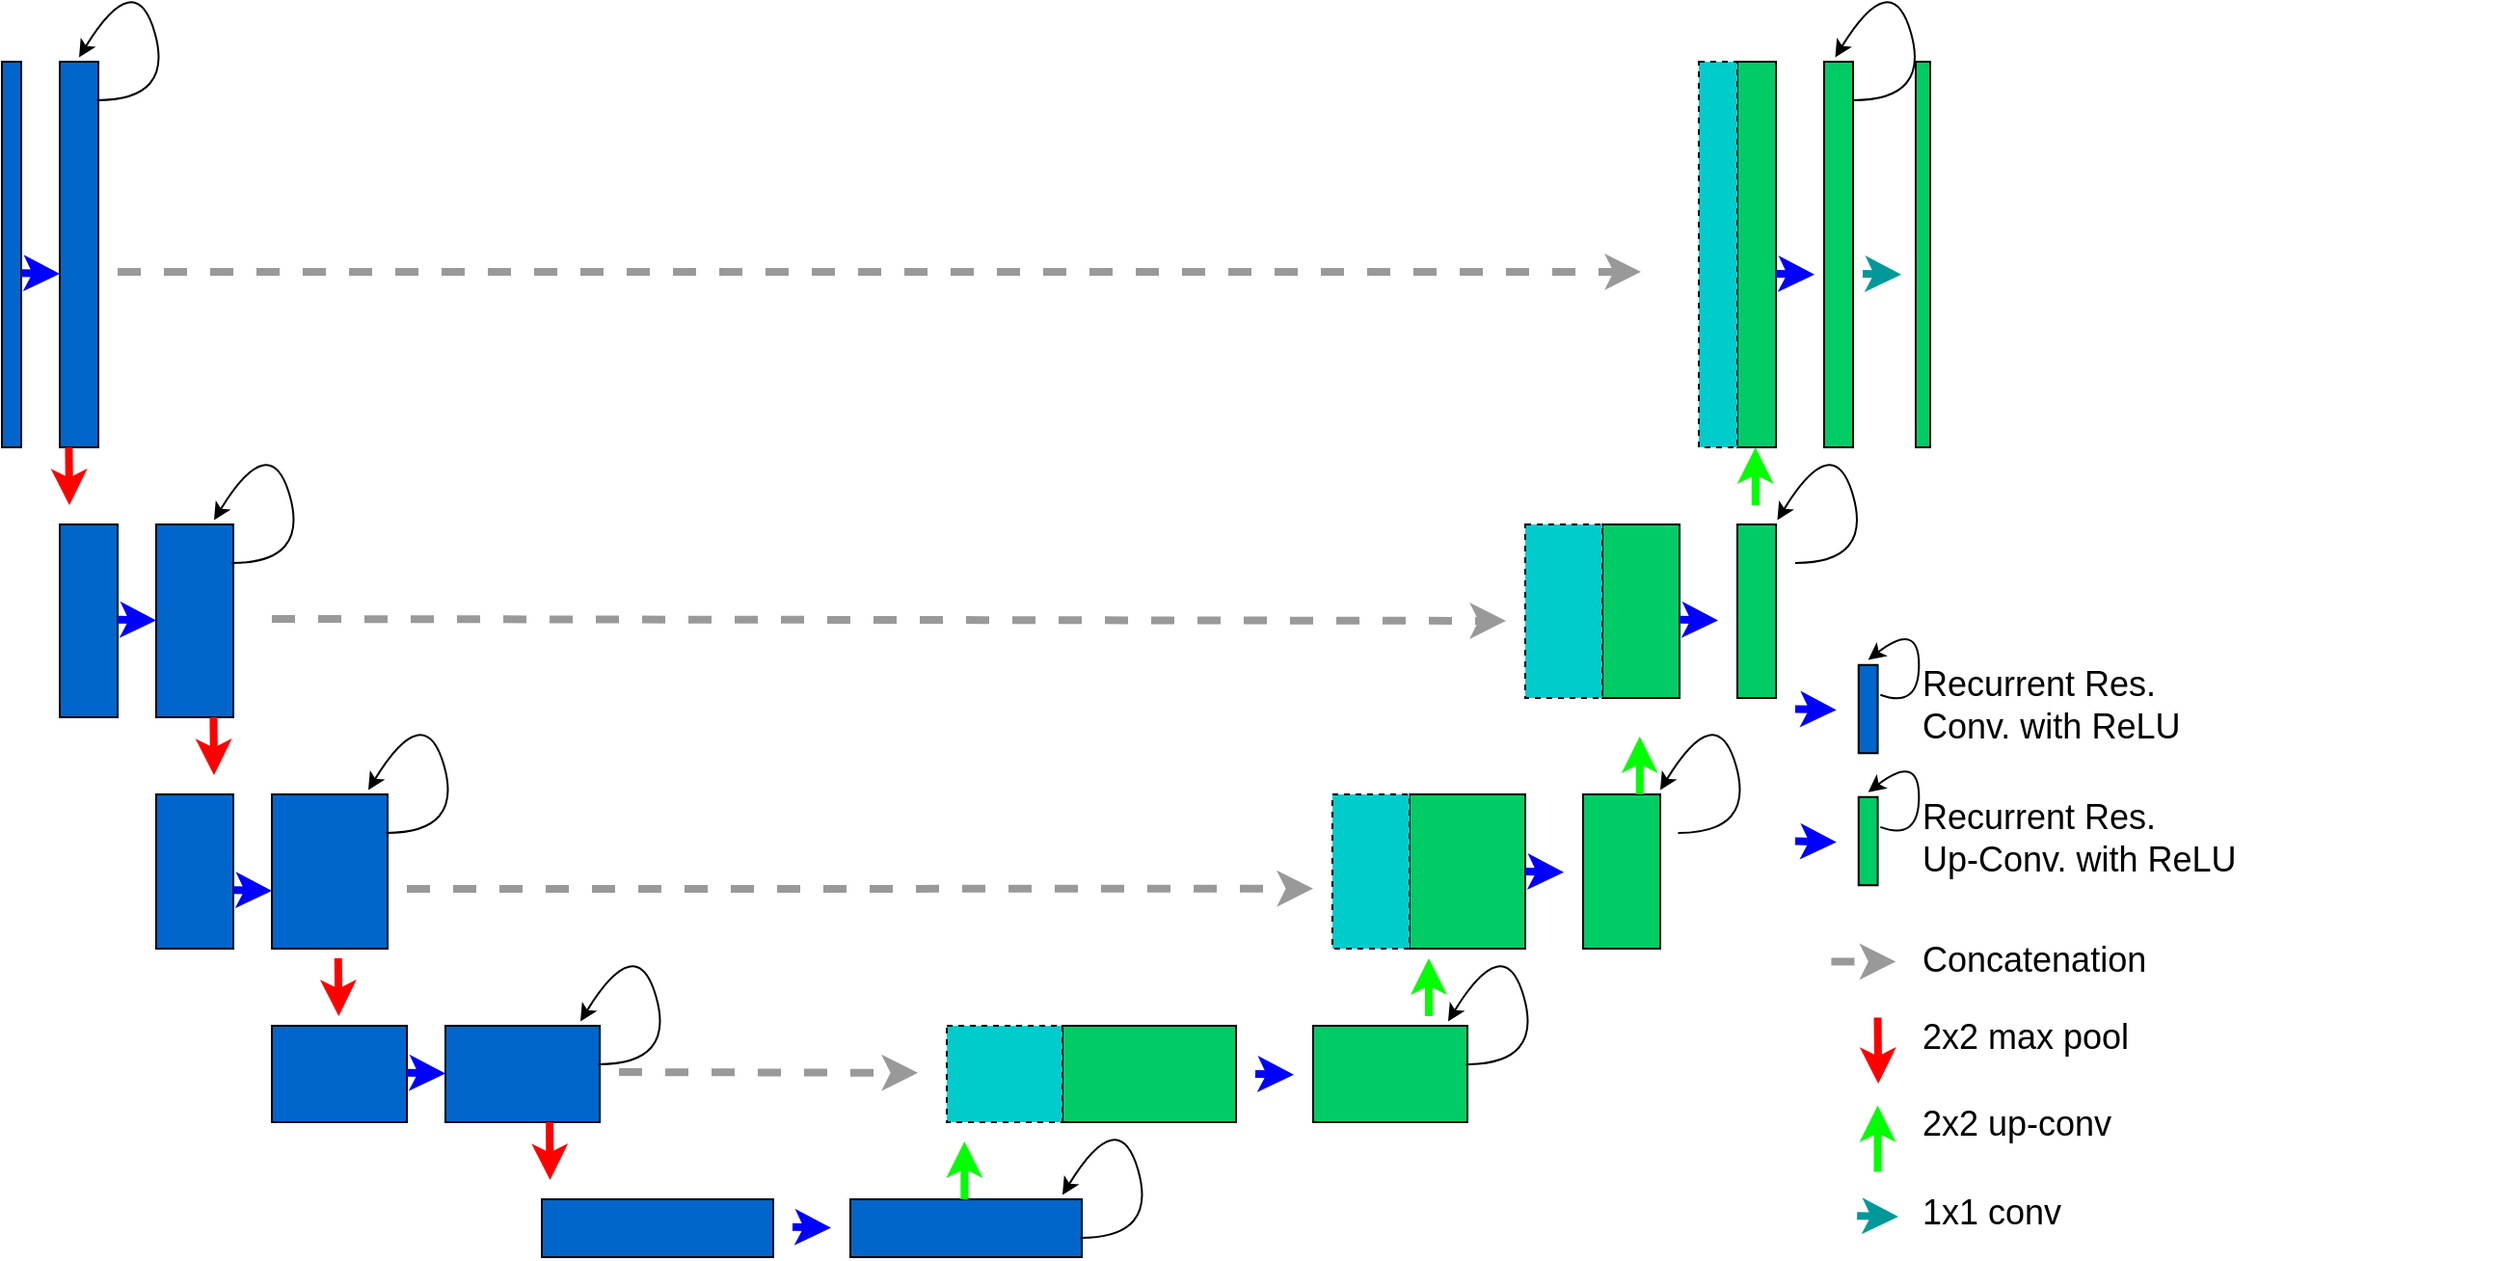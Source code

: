 <mxfile version="20.2.5" type="github"><diagram id="FYNhYHmv1s_CumY7zgUR" name="Page-1"><mxGraphModel dx="1022" dy="616" grid="1" gridSize="10" guides="1" tooltips="1" connect="1" arrows="1" fold="1" page="1" pageScale="1" pageWidth="850" pageHeight="1100" math="0" shadow="0"><root><mxCell id="0"/><mxCell id="1" parent="0"/><mxCell id="ulKWUaOaeuFDGbGcjOlc-2" value="" style="verticalLabelPosition=bottom;verticalAlign=top;html=1;shape=mxgraph.basic.rect;fillColor2=none;strokeWidth=1;size=20;indent=5;fillColor=#0066CC;" parent="1" vertex="1"><mxGeometry x="140" y="150" width="10" height="200" as="geometry"/></mxCell><mxCell id="ulKWUaOaeuFDGbGcjOlc-3" value="" style="verticalLabelPosition=bottom;verticalAlign=top;html=1;shape=mxgraph.basic.rect;fillColor2=none;strokeWidth=1;size=20;indent=5;fillColor=#0066CC;" parent="1" vertex="1"><mxGeometry x="170" y="150" width="20" height="200" as="geometry"/></mxCell><mxCell id="ulKWUaOaeuFDGbGcjOlc-5" value="" style="verticalLabelPosition=bottom;verticalAlign=top;html=1;shape=mxgraph.basic.rect;fillColor2=none;strokeWidth=1;size=20;indent=5;fillColor=#0066CC;" parent="1" vertex="1"><mxGeometry x="170" y="390" width="30" height="100" as="geometry"/></mxCell><mxCell id="ulKWUaOaeuFDGbGcjOlc-6" value="" style="verticalLabelPosition=bottom;verticalAlign=top;html=1;shape=mxgraph.basic.rect;fillColor2=none;strokeWidth=1;size=20;indent=5;fillColor=#0066CC;" parent="1" vertex="1"><mxGeometry x="220" y="390" width="40" height="100" as="geometry"/></mxCell><mxCell id="ulKWUaOaeuFDGbGcjOlc-7" value="" style="verticalLabelPosition=bottom;verticalAlign=top;html=1;shape=mxgraph.basic.rect;fillColor2=none;strokeWidth=1;size=20;indent=5;fillColor=#0066CC;" parent="1" vertex="1"><mxGeometry x="220" y="530" width="40" height="80" as="geometry"/></mxCell><mxCell id="ulKWUaOaeuFDGbGcjOlc-8" value="" style="verticalLabelPosition=bottom;verticalAlign=top;html=1;shape=mxgraph.basic.rect;fillColor2=none;strokeWidth=1;size=20;indent=5;fillColor=#0066CC;" parent="1" vertex="1"><mxGeometry x="280" y="530" width="60" height="80" as="geometry"/></mxCell><mxCell id="ulKWUaOaeuFDGbGcjOlc-10" value="" style="verticalLabelPosition=bottom;verticalAlign=top;html=1;shape=mxgraph.basic.rect;fillColor2=none;strokeWidth=1;size=20;indent=5;fillColor=#0066CC;" parent="1" vertex="1"><mxGeometry x="280" y="650" width="70" height="50" as="geometry"/></mxCell><mxCell id="ulKWUaOaeuFDGbGcjOlc-11" value="" style="verticalLabelPosition=bottom;verticalAlign=top;html=1;shape=mxgraph.basic.rect;fillColor2=none;strokeWidth=1;size=20;indent=5;fillColor=#0066CC;" parent="1" vertex="1"><mxGeometry x="370" y="650" width="80" height="50" as="geometry"/></mxCell><mxCell id="ulKWUaOaeuFDGbGcjOlc-14" value="" style="verticalLabelPosition=bottom;verticalAlign=top;html=1;shape=mxgraph.basic.rect;fillColor2=none;strokeWidth=1;size=20;indent=5;fillColor=#0066CC;" parent="1" vertex="1"><mxGeometry x="420" y="740" width="120" height="30" as="geometry"/></mxCell><mxCell id="ulKWUaOaeuFDGbGcjOlc-15" value="" style="verticalLabelPosition=bottom;verticalAlign=top;html=1;shape=mxgraph.basic.rect;fillColor2=none;strokeWidth=1;size=20;indent=5;fillColor=#0066CC;" parent="1" vertex="1"><mxGeometry x="580" y="740" width="120" height="30" as="geometry"/></mxCell><mxCell id="ulKWUaOaeuFDGbGcjOlc-16" value="" style="verticalLabelPosition=bottom;verticalAlign=top;html=1;shape=mxgraph.basic.rect;fillColor2=none;strokeWidth=1;size=20;indent=5;fillColor=#00CC66;" parent="1" vertex="1"><mxGeometry x="690" y="650" width="90" height="50" as="geometry"/></mxCell><mxCell id="ulKWUaOaeuFDGbGcjOlc-17" value="" style="verticalLabelPosition=bottom;verticalAlign=top;html=1;shape=mxgraph.basic.rect;fillColor2=none;strokeWidth=1;size=20;indent=5;fillColor=#00CC66;" parent="1" vertex="1"><mxGeometry x="820" y="650" width="80" height="50" as="geometry"/></mxCell><mxCell id="ulKWUaOaeuFDGbGcjOlc-18" value="" style="verticalLabelPosition=bottom;verticalAlign=top;html=1;shape=mxgraph.basic.rect;fillColor2=none;strokeWidth=1;size=20;indent=5;fillColor=#00CCCC;dashed=1;" parent="1" vertex="1"><mxGeometry x="630" y="650" width="60" height="50" as="geometry"/></mxCell><mxCell id="ulKWUaOaeuFDGbGcjOlc-20" value="" style="verticalLabelPosition=bottom;verticalAlign=top;html=1;shape=mxgraph.basic.rect;fillColor2=none;strokeWidth=1;size=20;indent=5;fillColor=#00CC66;" parent="1" vertex="1"><mxGeometry x="870" y="530" width="60" height="80" as="geometry"/></mxCell><mxCell id="ulKWUaOaeuFDGbGcjOlc-22" value="" style="verticalLabelPosition=bottom;verticalAlign=top;html=1;shape=mxgraph.basic.rect;fillColor2=none;strokeWidth=1;size=20;indent=5;fillColor=#00CC66;" parent="1" vertex="1"><mxGeometry x="960" y="530" width="40" height="80" as="geometry"/></mxCell><mxCell id="ulKWUaOaeuFDGbGcjOlc-23" value="" style="verticalLabelPosition=bottom;verticalAlign=top;html=1;shape=mxgraph.basic.rect;fillColor2=none;strokeWidth=1;size=20;indent=5;fillColor=#00CCCC;dashed=1;" parent="1" vertex="1"><mxGeometry x="830" y="530" width="40" height="80" as="geometry"/></mxCell><mxCell id="ulKWUaOaeuFDGbGcjOlc-24" value="" style="verticalLabelPosition=bottom;verticalAlign=top;html=1;shape=mxgraph.basic.rect;fillColor2=none;strokeWidth=1;size=20;indent=5;fillColor=#00CC66;" parent="1" vertex="1"><mxGeometry x="970" y="390" width="40" height="90" as="geometry"/></mxCell><mxCell id="ulKWUaOaeuFDGbGcjOlc-26" value="" style="verticalLabelPosition=bottom;verticalAlign=top;html=1;shape=mxgraph.basic.rect;fillColor2=none;strokeWidth=1;size=20;indent=5;fillColor=#00CCCC;dashed=1;" parent="1" vertex="1"><mxGeometry x="930" y="390" width="40" height="90" as="geometry"/></mxCell><mxCell id="ulKWUaOaeuFDGbGcjOlc-27" value="" style="verticalLabelPosition=bottom;verticalAlign=top;html=1;shape=mxgraph.basic.rect;fillColor2=none;strokeWidth=1;size=20;indent=5;fillColor=#00CC66;" parent="1" vertex="1"><mxGeometry x="1040" y="390" width="20" height="90" as="geometry"/></mxCell><mxCell id="ulKWUaOaeuFDGbGcjOlc-28" value="" style="verticalLabelPosition=bottom;verticalAlign=top;html=1;shape=mxgraph.basic.rect;fillColor2=none;strokeWidth=1;size=20;indent=5;fillColor=#00CC66;" parent="1" vertex="1"><mxGeometry x="1040" y="150" width="20" height="200" as="geometry"/></mxCell><mxCell id="ulKWUaOaeuFDGbGcjOlc-29" value="" style="verticalLabelPosition=bottom;verticalAlign=top;html=1;shape=mxgraph.basic.rect;fillColor2=none;strokeWidth=1;size=20;indent=5;fillColor=#00CC66;" parent="1" vertex="1"><mxGeometry x="1085" y="150" width="15" height="200" as="geometry"/></mxCell><mxCell id="ulKWUaOaeuFDGbGcjOlc-30" value="" style="verticalLabelPosition=bottom;verticalAlign=top;html=1;shape=mxgraph.basic.rect;fillColor2=none;strokeWidth=1;size=20;indent=5;fillColor=#00CCCC;dashed=1;" parent="1" vertex="1"><mxGeometry x="1020" y="150" width="20" height="200" as="geometry"/></mxCell><mxCell id="ulKWUaOaeuFDGbGcjOlc-40" value="" style="endArrow=classic;html=1;rounded=0;strokeWidth=4;strokeColor=#999999;dashed=1;" parent="1" edge="1"><mxGeometry width="50" height="50" relative="1" as="geometry"><mxPoint x="460" y="674" as="sourcePoint"/><mxPoint x="615" y="674.44" as="targetPoint"/></mxGeometry></mxCell><mxCell id="ulKWUaOaeuFDGbGcjOlc-41" value="" style="endArrow=classic;html=1;rounded=0;strokeWidth=4;strokeColor=#999999;dashed=1;" parent="1" edge="1"><mxGeometry width="50" height="50" relative="1" as="geometry"><mxPoint x="350" y="579" as="sourcePoint"/><mxPoint x="820" y="578.89" as="targetPoint"/></mxGeometry></mxCell><mxCell id="ulKWUaOaeuFDGbGcjOlc-42" value="" style="endArrow=classic;html=1;rounded=0;strokeWidth=4;strokeColor=#999999;dashed=1;startArrow=none;" parent="1" edge="1"><mxGeometry width="50" height="50" relative="1" as="geometry"><mxPoint x="280" y="439" as="sourcePoint"/><mxPoint x="920" y="440" as="targetPoint"/></mxGeometry></mxCell><mxCell id="ulKWUaOaeuFDGbGcjOlc-43" value="" style="endArrow=classic;html=1;rounded=0;strokeWidth=4;strokeColor=#999999;dashed=1;" parent="1" edge="1"><mxGeometry width="50" height="50" relative="1" as="geometry"><mxPoint x="200" y="259.02" as="sourcePoint"/><mxPoint x="990" y="259" as="targetPoint"/></mxGeometry></mxCell><mxCell id="ulKWUaOaeuFDGbGcjOlc-45" value="" style="endArrow=classic;html=1;rounded=0;strokeColor=#0000FF;strokeWidth=4;" parent="1" edge="1"><mxGeometry width="50" height="50" relative="1" as="geometry"><mxPoint x="350" y="674.38" as="sourcePoint"/><mxPoint x="370" y="674.8" as="targetPoint"/></mxGeometry></mxCell><mxCell id="ulKWUaOaeuFDGbGcjOlc-47" value="" style="endArrow=classic;html=1;rounded=0;strokeColor=#0000FF;strokeWidth=4;" parent="1" edge="1"><mxGeometry width="50" height="50" relative="1" as="geometry"><mxPoint x="260" y="579.58" as="sourcePoint"/><mxPoint x="280" y="580.0" as="targetPoint"/></mxGeometry></mxCell><mxCell id="ulKWUaOaeuFDGbGcjOlc-53" value="" style="endArrow=classic;html=1;rounded=0;strokeColor=#0000FF;strokeWidth=4;" parent="1" edge="1"><mxGeometry width="50" height="50" relative="1" as="geometry"><mxPoint x="150" y="259.58" as="sourcePoint"/><mxPoint x="170" y="260.0" as="targetPoint"/></mxGeometry></mxCell><mxCell id="ulKWUaOaeuFDGbGcjOlc-54" value="" style="endArrow=classic;html=1;rounded=0;strokeColor=#0000FF;strokeWidth=4;" parent="1" edge="1"><mxGeometry width="50" height="50" relative="1" as="geometry"><mxPoint x="200" y="439.37" as="sourcePoint"/><mxPoint x="220" y="439.79" as="targetPoint"/></mxGeometry></mxCell><mxCell id="ulKWUaOaeuFDGbGcjOlc-56" value="" style="endArrow=classic;html=1;rounded=0;strokeColor=#0000FF;strokeWidth=4;" parent="1" edge="1"><mxGeometry width="50" height="50" relative="1" as="geometry"><mxPoint x="550" y="754.38" as="sourcePoint"/><mxPoint x="570" y="754.8" as="targetPoint"/></mxGeometry></mxCell><mxCell id="ulKWUaOaeuFDGbGcjOlc-57" value="" style="endArrow=classic;html=1;rounded=0;strokeColor=#0000FF;strokeWidth=4;" parent="1" edge="1"><mxGeometry width="50" height="50" relative="1" as="geometry"><mxPoint x="790.0" y="675.0" as="sourcePoint"/><mxPoint x="810.0" y="675.42" as="targetPoint"/></mxGeometry></mxCell><mxCell id="ulKWUaOaeuFDGbGcjOlc-61" value="" style="endArrow=classic;html=1;rounded=0;strokeColor=#0000FF;strokeWidth=4;" parent="1" edge="1"><mxGeometry width="50" height="50" relative="1" as="geometry"><mxPoint x="930" y="570" as="sourcePoint"/><mxPoint x="950" y="570.42" as="targetPoint"/></mxGeometry></mxCell><mxCell id="ulKWUaOaeuFDGbGcjOlc-63" value="" style="endArrow=classic;html=1;rounded=0;strokeColor=#0000FF;strokeWidth=4;" parent="1" edge="1"><mxGeometry width="50" height="50" relative="1" as="geometry"><mxPoint x="1010" y="439.38" as="sourcePoint"/><mxPoint x="1030" y="439.8" as="targetPoint"/></mxGeometry></mxCell><mxCell id="ulKWUaOaeuFDGbGcjOlc-64" value="" style="endArrow=classic;html=1;rounded=0;strokeColor=#0000FF;strokeWidth=4;" parent="1" edge="1"><mxGeometry width="50" height="50" relative="1" as="geometry"><mxPoint x="1060" y="260" as="sourcePoint"/><mxPoint x="1080" y="260.42" as="targetPoint"/></mxGeometry></mxCell><mxCell id="ulKWUaOaeuFDGbGcjOlc-66" value="" style="endArrow=classic;html=1;rounded=0;strokeColor=#009999;strokeWidth=4;" parent="1" edge="1"><mxGeometry width="50" height="50" relative="1" as="geometry"><mxPoint x="1105" y="260" as="sourcePoint"/><mxPoint x="1125" y="260.42" as="targetPoint"/></mxGeometry></mxCell><mxCell id="ulKWUaOaeuFDGbGcjOlc-68" value="" style="endArrow=classic;html=1;rounded=0;strokeColor=#FF0000;strokeWidth=4;" parent="1" edge="1"><mxGeometry width="50" height="50" relative="1" as="geometry"><mxPoint x="174.72" y="350" as="sourcePoint"/><mxPoint x="175" y="380" as="targetPoint"/></mxGeometry></mxCell><mxCell id="ulKWUaOaeuFDGbGcjOlc-69" value="" style="endArrow=classic;html=1;rounded=0;strokeColor=#FF0000;strokeWidth=4;" parent="1" edge="1"><mxGeometry width="50" height="50" relative="1" as="geometry"><mxPoint x="249.72" y="490" as="sourcePoint"/><mxPoint x="250" y="520" as="targetPoint"/></mxGeometry></mxCell><mxCell id="ulKWUaOaeuFDGbGcjOlc-70" value="" style="endArrow=classic;html=1;rounded=0;strokeColor=#FF0000;strokeWidth=4;" parent="1" edge="1"><mxGeometry width="50" height="50" relative="1" as="geometry"><mxPoint x="314.37" y="615" as="sourcePoint"/><mxPoint x="314.65" y="645" as="targetPoint"/></mxGeometry></mxCell><mxCell id="ulKWUaOaeuFDGbGcjOlc-71" value="" style="endArrow=classic;html=1;rounded=0;strokeColor=#00FF00;strokeWidth=4;" parent="1" edge="1"><mxGeometry width="50" height="50" relative="1" as="geometry"><mxPoint x="880" y="645" as="sourcePoint"/><mxPoint x="880" y="615" as="targetPoint"/></mxGeometry></mxCell><mxCell id="ulKWUaOaeuFDGbGcjOlc-72" value="" style="endArrow=classic;html=1;rounded=0;strokeColor=#00FF00;strokeWidth=4;" parent="1" edge="1"><mxGeometry width="50" height="50" relative="1" as="geometry"><mxPoint x="989.38" y="530" as="sourcePoint"/><mxPoint x="989.38" y="500" as="targetPoint"/></mxGeometry></mxCell><mxCell id="ulKWUaOaeuFDGbGcjOlc-73" value="" style="endArrow=classic;html=1;rounded=0;strokeColor=#00FF00;strokeWidth=4;" parent="1" edge="1"><mxGeometry width="50" height="50" relative="1" as="geometry"><mxPoint x="1049.38" y="380" as="sourcePoint"/><mxPoint x="1049.38" y="350" as="targetPoint"/></mxGeometry></mxCell><mxCell id="ulKWUaOaeuFDGbGcjOlc-81" value="" style="endArrow=classic;html=1;rounded=0;strokeColor=#FF0000;strokeWidth=4;" parent="1" edge="1"><mxGeometry width="50" height="50" relative="1" as="geometry"><mxPoint x="424.0" y="700" as="sourcePoint"/><mxPoint x="424.28" y="730" as="targetPoint"/></mxGeometry></mxCell><mxCell id="ulKWUaOaeuFDGbGcjOlc-82" value="" style="endArrow=classic;html=1;rounded=0;strokeColor=#00FF00;strokeWidth=4;" parent="1" edge="1"><mxGeometry width="50" height="50" relative="1" as="geometry"><mxPoint x="639.17" y="740" as="sourcePoint"/><mxPoint x="639.17" y="710" as="targetPoint"/></mxGeometry></mxCell><mxCell id="BSFl4g9KpCTnuzUvrlPb-4" value="" style="verticalLabelPosition=bottom;verticalAlign=top;html=1;shape=mxgraph.basic.rect;fillColor2=none;strokeWidth=1;size=20;indent=5;fillColor=#00CC66;" parent="1" vertex="1"><mxGeometry x="1132.5" y="150" width="7.5" height="200" as="geometry"/></mxCell><mxCell id="BSFl4g9KpCTnuzUvrlPb-5" value="" style="curved=1;endArrow=classic;html=1;rounded=0;fontSize=40;strokeColor=#000000;strokeWidth=1;entryX=1.037;entryY=-0.025;entryDx=0;entryDy=0;entryPerimeter=0;exitX=1.5;exitY=0.222;exitDx=0;exitDy=0;exitPerimeter=0;" parent="1" source="ulKWUaOaeuFDGbGcjOlc-27" target="ulKWUaOaeuFDGbGcjOlc-27" edge="1"><mxGeometry width="50" height="50" relative="1" as="geometry"><mxPoint x="1090" y="435" as="sourcePoint"/><mxPoint x="1110" y="360" as="targetPoint"/><Array as="points"><mxPoint x="1110" y="410"/><mxPoint x="1090" y="340"/></Array></mxGeometry></mxCell><mxCell id="BSFl4g9KpCTnuzUvrlPb-6" value="" style="curved=1;endArrow=classic;html=1;rounded=0;fontSize=40;strokeColor=#000000;strokeWidth=1;entryX=1.037;entryY=-0.025;entryDx=0;entryDy=0;entryPerimeter=0;exitX=1.5;exitY=0.222;exitDx=0;exitDy=0;exitPerimeter=0;" parent="1" edge="1"><mxGeometry width="50" height="50" relative="1" as="geometry"><mxPoint x="1009.26" y="549.98" as="sourcePoint"/><mxPoint x="1000.0" y="527.75" as="targetPoint"/><Array as="points"><mxPoint x="1049.26" y="550"/><mxPoint x="1029.26" y="480"/></Array></mxGeometry></mxCell><mxCell id="BSFl4g9KpCTnuzUvrlPb-7" value="" style="curved=1;endArrow=classic;html=1;rounded=0;fontSize=40;strokeColor=#000000;strokeWidth=1;entryX=1.037;entryY=-0.025;entryDx=0;entryDy=0;entryPerimeter=0;exitX=1.5;exitY=0.222;exitDx=0;exitDy=0;exitPerimeter=0;" parent="1" edge="1"><mxGeometry width="50" height="50" relative="1" as="geometry"><mxPoint x="899.26" y="669.98" as="sourcePoint"/><mxPoint x="890" y="647.75" as="targetPoint"/><Array as="points"><mxPoint x="939.26" y="670"/><mxPoint x="919.26" y="600"/></Array></mxGeometry></mxCell><mxCell id="BSFl4g9KpCTnuzUvrlPb-8" value="" style="curved=1;endArrow=classic;html=1;rounded=0;fontSize=40;strokeColor=#000000;strokeWidth=1;entryX=1.037;entryY=-0.025;entryDx=0;entryDy=0;entryPerimeter=0;exitX=1.5;exitY=0.222;exitDx=0;exitDy=0;exitPerimeter=0;" parent="1" edge="1"><mxGeometry width="50" height="50" relative="1" as="geometry"><mxPoint x="1100.0" y="169.98" as="sourcePoint"/><mxPoint x="1090.74" y="147.75" as="targetPoint"/><Array as="points"><mxPoint x="1140" y="170"/><mxPoint x="1120" y="100"/></Array></mxGeometry></mxCell><mxCell id="BSFl4g9KpCTnuzUvrlPb-9" value="" style="curved=1;endArrow=classic;html=1;rounded=0;fontSize=40;strokeColor=#000000;strokeWidth=1;entryX=1.037;entryY=-0.025;entryDx=0;entryDy=0;entryPerimeter=0;exitX=1.5;exitY=0.222;exitDx=0;exitDy=0;exitPerimeter=0;" parent="1" edge="1"><mxGeometry width="50" height="50" relative="1" as="geometry"><mxPoint x="699.26" y="759.98" as="sourcePoint"/><mxPoint x="690" y="737.75" as="targetPoint"/><Array as="points"><mxPoint x="739.26" y="760"/><mxPoint x="719.26" y="690"/></Array></mxGeometry></mxCell><mxCell id="BSFl4g9KpCTnuzUvrlPb-10" value="" style="curved=1;endArrow=classic;html=1;rounded=0;fontSize=40;strokeColor=#000000;strokeWidth=1;entryX=1.037;entryY=-0.025;entryDx=0;entryDy=0;entryPerimeter=0;exitX=1.5;exitY=0.222;exitDx=0;exitDy=0;exitPerimeter=0;" parent="1" edge="1"><mxGeometry width="50" height="50" relative="1" as="geometry"><mxPoint x="449.26" y="669.98" as="sourcePoint"/><mxPoint x="440" y="647.75" as="targetPoint"/><Array as="points"><mxPoint x="489.26" y="670"/><mxPoint x="469.26" y="600"/></Array></mxGeometry></mxCell><mxCell id="BSFl4g9KpCTnuzUvrlPb-11" value="" style="curved=1;endArrow=classic;html=1;rounded=0;fontSize=40;strokeColor=#000000;strokeWidth=1;entryX=1.037;entryY=-0.025;entryDx=0;entryDy=0;entryPerimeter=0;exitX=1.5;exitY=0.222;exitDx=0;exitDy=0;exitPerimeter=0;" parent="1" edge="1"><mxGeometry width="50" height="50" relative="1" as="geometry"><mxPoint x="339.26" y="549.98" as="sourcePoint"/><mxPoint x="330" y="527.75" as="targetPoint"/><Array as="points"><mxPoint x="379.26" y="550"/><mxPoint x="359.26" y="480"/></Array></mxGeometry></mxCell><mxCell id="BSFl4g9KpCTnuzUvrlPb-12" value="" style="curved=1;endArrow=classic;html=1;rounded=0;fontSize=40;strokeColor=#000000;strokeWidth=1;entryX=1.037;entryY=-0.025;entryDx=0;entryDy=0;entryPerimeter=0;exitX=1.5;exitY=0.222;exitDx=0;exitDy=0;exitPerimeter=0;" parent="1" edge="1"><mxGeometry width="50" height="50" relative="1" as="geometry"><mxPoint x="259.26" y="409.98" as="sourcePoint"/><mxPoint x="250" y="387.75" as="targetPoint"/><Array as="points"><mxPoint x="299.26" y="410"/><mxPoint x="279.26" y="340"/></Array></mxGeometry></mxCell><mxCell id="BSFl4g9KpCTnuzUvrlPb-13" value="" style="curved=1;endArrow=classic;html=1;rounded=0;fontSize=40;strokeColor=#000000;strokeWidth=1;entryX=1.037;entryY=-0.025;entryDx=0;entryDy=0;entryPerimeter=0;exitX=1.5;exitY=0.222;exitDx=0;exitDy=0;exitPerimeter=0;" parent="1" edge="1"><mxGeometry width="50" height="50" relative="1" as="geometry"><mxPoint x="189.26" y="169.98" as="sourcePoint"/><mxPoint x="180" y="147.75" as="targetPoint"/><Array as="points"><mxPoint x="229.26" y="170"/><mxPoint x="209.26" y="100"/></Array></mxGeometry></mxCell><mxCell id="_TNFp8wRR13fjwa8Omyr-1" value="" style="group" parent="1" vertex="1" connectable="0"><mxGeometry x="1070" y="440" width="364.167" height="322.143" as="geometry"/></mxCell><mxCell id="ulKWUaOaeuFDGbGcjOlc-84" value="" style="endArrow=classic;html=1;rounded=0;strokeColor=#0000FF;strokeWidth=4;" parent="_TNFp8wRR13fjwa8Omyr-1" edge="1"><mxGeometry width="50" height="50" relative="1" as="geometry"><mxPoint y="45.714" as="sourcePoint"/><mxPoint x="21.389" y="46.194" as="targetPoint"/></mxGeometry></mxCell><mxCell id="ulKWUaOaeuFDGbGcjOlc-85" value="" style="endArrow=classic;html=1;rounded=0;strokeColor=#FF0000;strokeWidth=4;" parent="_TNFp8wRR13fjwa8Omyr-1" edge="1"><mxGeometry width="50" height="50" relative="1" as="geometry"><mxPoint x="42.778" y="205.714" as="sourcePoint"/><mxPoint x="43.077" y="240" as="targetPoint"/></mxGeometry></mxCell><mxCell id="ulKWUaOaeuFDGbGcjOlc-86" value="" style="endArrow=classic;html=1;rounded=0;strokeColor=#00FF00;strokeWidth=4;" parent="_TNFp8wRR13fjwa8Omyr-1" edge="1"><mxGeometry width="50" height="50" relative="1" as="geometry"><mxPoint x="42.778" y="285.714" as="sourcePoint"/><mxPoint x="42.778" y="251.429" as="targetPoint"/></mxGeometry></mxCell><mxCell id="ulKWUaOaeuFDGbGcjOlc-87" value="" style="endArrow=classic;html=1;rounded=0;strokeColor=#009999;strokeWidth=4;" parent="_TNFp8wRR13fjwa8Omyr-1" edge="1"><mxGeometry width="50" height="50" relative="1" as="geometry"><mxPoint x="32.083" y="308.571" as="sourcePoint"/><mxPoint x="53.472" y="309.051" as="targetPoint"/></mxGeometry></mxCell><mxCell id="ulKWUaOaeuFDGbGcjOlc-90" value="2x2 max pool" style="text;html=1;resizable=0;autosize=1;align=left;verticalAlign=middle;points=[];fillColor=none;strokeColor=none;rounded=0;dashed=1;fontSize=18;" parent="_TNFp8wRR13fjwa8Omyr-1" vertex="1"><mxGeometry x="64.167" y="200.714" width="120" height="30" as="geometry"/></mxCell><mxCell id="ulKWUaOaeuFDGbGcjOlc-91" value="2x2 up-conv" style="text;html=1;resizable=0;autosize=1;align=left;verticalAlign=middle;points=[];fillColor=none;strokeColor=none;rounded=0;dashed=1;fontSize=18;" parent="_TNFp8wRR13fjwa8Omyr-1" vertex="1"><mxGeometry x="64.167" y="246.429" width="110" height="30" as="geometry"/></mxCell><mxCell id="ulKWUaOaeuFDGbGcjOlc-92" value="1x1 conv" style="text;html=1;resizable=0;autosize=1;align=left;verticalAlign=middle;points=[];fillColor=none;strokeColor=none;rounded=0;dashed=1;fontSize=18;" parent="_TNFp8wRR13fjwa8Omyr-1" vertex="1"><mxGeometry x="64.167" y="292.143" width="90" height="30" as="geometry"/></mxCell><mxCell id="BSFl4g9KpCTnuzUvrlPb-15" value="" style="verticalLabelPosition=bottom;verticalAlign=top;html=1;shape=mxgraph.basic.rect;fillColor2=none;strokeWidth=1;size=20;indent=5;fillColor=#0066CC;" parent="_TNFp8wRR13fjwa8Omyr-1" vertex="1"><mxGeometry x="32.875" y="22.857" width="9.903" height="45.714" as="geometry"/></mxCell><mxCell id="BSFl4g9KpCTnuzUvrlPb-16" value="" style="curved=1;endArrow=classic;html=1;rounded=0;fontSize=40;strokeColor=#000000;strokeWidth=1;entryX=1.037;entryY=-0.025;entryDx=0;entryDy=0;entryPerimeter=0;exitX=1.139;exitY=0.339;exitDx=0;exitDy=0;exitPerimeter=0;" parent="_TNFp8wRR13fjwa8Omyr-1" source="BSFl4g9KpCTnuzUvrlPb-15" edge="1"><mxGeometry width="50" height="50" relative="1" as="geometry"><mxPoint x="47.729" y="45.691" as="sourcePoint"/><mxPoint x="37.826" y="20.286" as="targetPoint"/><Array as="points"><mxPoint x="64.167" y="45.714"/><mxPoint x="64.167"/></Array></mxGeometry></mxCell><mxCell id="BSFl4g9KpCTnuzUvrlPb-17" value="" style="endArrow=classic;html=1;rounded=0;strokeColor=#0000FF;strokeWidth=4;" parent="_TNFp8wRR13fjwa8Omyr-1" edge="1"><mxGeometry width="50" height="50" relative="1" as="geometry"><mxPoint y="114.286" as="sourcePoint"/><mxPoint x="21.389" y="114.766" as="targetPoint"/></mxGeometry></mxCell><mxCell id="BSFl4g9KpCTnuzUvrlPb-18" value="" style="verticalLabelPosition=bottom;verticalAlign=top;html=1;shape=mxgraph.basic.rect;fillColor2=none;strokeWidth=1;size=20;indent=5;fillColor=#00CC66;" parent="_TNFp8wRR13fjwa8Omyr-1" vertex="1"><mxGeometry x="32.875" y="91.429" width="9.903" height="45.714" as="geometry"/></mxCell><mxCell id="BSFl4g9KpCTnuzUvrlPb-19" value="" style="curved=1;endArrow=classic;html=1;rounded=0;fontSize=40;strokeColor=#000000;strokeWidth=1;entryX=1.037;entryY=-0.025;entryDx=0;entryDy=0;entryPerimeter=0;exitX=1.139;exitY=0.339;exitDx=0;exitDy=0;exitPerimeter=0;" parent="_TNFp8wRR13fjwa8Omyr-1" source="BSFl4g9KpCTnuzUvrlPb-18" edge="1"><mxGeometry width="50" height="50" relative="1" as="geometry"><mxPoint x="47.729" y="114.263" as="sourcePoint"/><mxPoint x="37.826" y="88.857" as="targetPoint"/><Array as="points"><mxPoint x="64.167" y="114.286"/><mxPoint x="64.167" y="68.571"/></Array></mxGeometry></mxCell><mxCell id="BSFl4g9KpCTnuzUvrlPb-20" value="" style="endArrow=classic;html=1;rounded=0;strokeWidth=4;strokeColor=#999999;dashed=1;" parent="_TNFp8wRR13fjwa8Omyr-1" edge="1"><mxGeometry width="50" height="50" relative="1" as="geometry"><mxPoint x="18.715" y="176.731" as="sourcePoint"/><mxPoint x="52.135" y="176.731" as="targetPoint"/></mxGeometry></mxCell><mxCell id="BSFl4g9KpCTnuzUvrlPb-21" value="Concatenation" style="text;html=1;resizable=0;autosize=1;align=left;verticalAlign=middle;points=[];fillColor=none;strokeColor=none;rounded=0;dashed=1;fontSize=18;" parent="_TNFp8wRR13fjwa8Omyr-1" vertex="1"><mxGeometry x="64.167" y="160.714" width="130" height="30" as="geometry"/></mxCell><mxCell id="BSFl4g9KpCTnuzUvrlPb-22" value="Recurrent Res. &lt;br&gt;Up-Conv. with ReLU" style="text;html=1;resizable=0;autosize=1;align=left;verticalAlign=middle;points=[];fillColor=none;strokeColor=none;rounded=0;dashed=1;fontSize=18;" parent="_TNFp8wRR13fjwa8Omyr-1" vertex="1"><mxGeometry x="64.167" y="87.857" width="180" height="50" as="geometry"/></mxCell><mxCell id="BSFl4g9KpCTnuzUvrlPb-23" value="Recurrent Res. &lt;br&gt;Conv. with ReLU" style="text;html=1;resizable=0;autosize=1;align=left;verticalAlign=middle;points=[];fillColor=none;strokeColor=none;rounded=0;dashed=1;fontSize=18;" parent="_TNFp8wRR13fjwa8Omyr-1" vertex="1"><mxGeometry x="64.167" y="19.286" width="150" height="50" as="geometry"/></mxCell></root></mxGraphModel></diagram></mxfile>